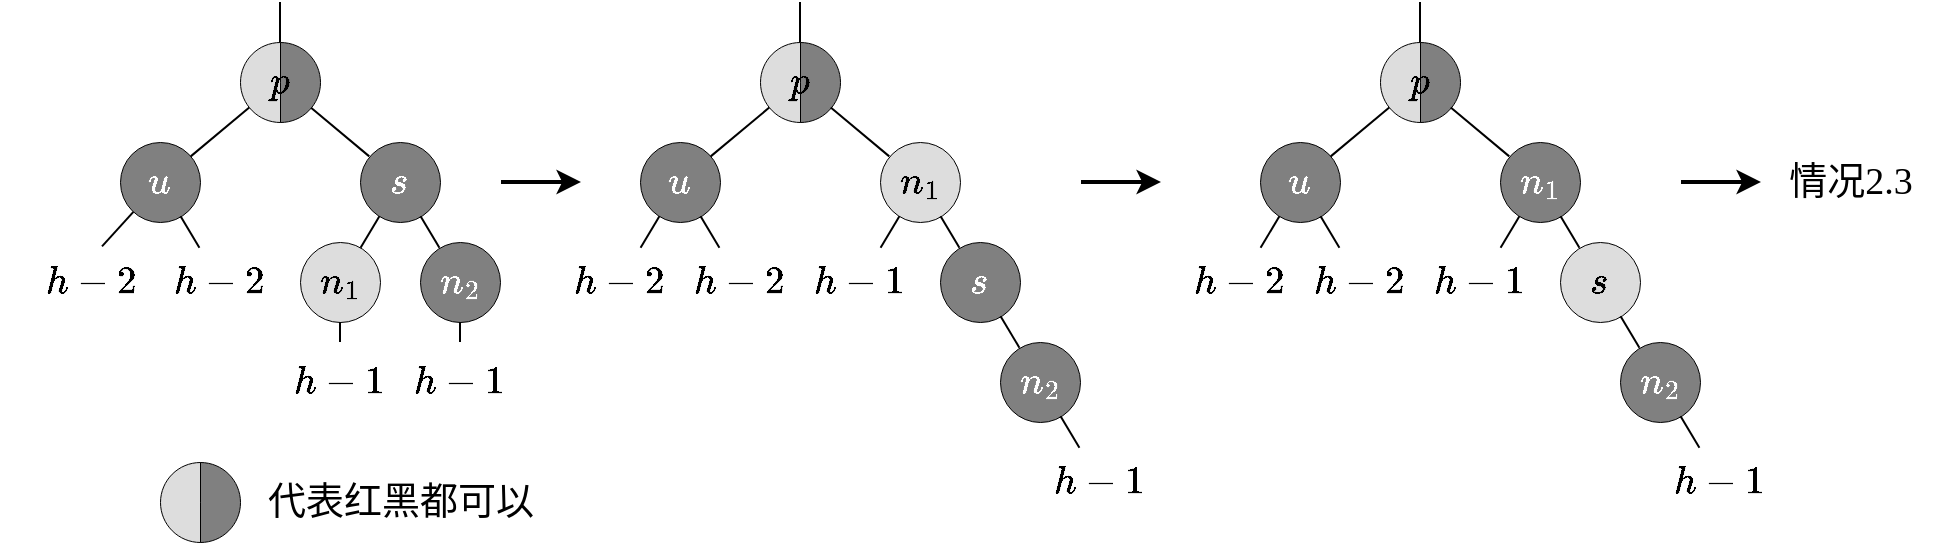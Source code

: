 <mxfile>
    <diagram id="tTgaWjl5C1lUk9n6FSm3" name="第 1 页">
        <mxGraphModel dx="539" dy="321" grid="1" gridSize="10" guides="1" tooltips="1" connect="1" arrows="1" fold="1" page="1" pageScale="1" pageWidth="827" pageHeight="1169" math="1" shadow="0">
            <root>
                <mxCell id="0"/>
                <mxCell id="1" parent="0"/>
                <mxCell id="Lfky849HFmCUxwSoeM2U-32" value="" style="group" parent="1" vertex="1" connectable="0">
                    <mxGeometry x="30" y="90" width="220" height="210" as="geometry"/>
                </mxCell>
                <mxCell id="3" style="edgeStyle=none;html=1;endArrow=none;endFill=0;" parent="Lfky849HFmCUxwSoeM2U-32" source="ZRinhEJvjxp6KxaXO4wy-42" edge="1">
                    <mxGeometry relative="1" as="geometry">
                        <mxPoint x="110" as="targetPoint"/>
                        <mxPoint x="110" y="30" as="sourcePoint"/>
                    </mxGeometry>
                </mxCell>
                <mxCell id="5" value="\(u\)" style="ellipse;whiteSpace=wrap;html=1;fontFamily=Times New Roman;fontSize=19;container=0;fillColor=#808080;fontColor=#FFFFFF;strokeWidth=0.5;fontStyle=0;" parent="Lfky849HFmCUxwSoeM2U-32" vertex="1">
                    <mxGeometry x="30" y="70" width="40" height="40" as="geometry"/>
                </mxCell>
                <mxCell id="6" style="edgeStyle=none;html=1;endArrow=none;endFill=0;" parent="Lfky849HFmCUxwSoeM2U-32" source="ZRinhEJvjxp6KxaXO4wy-42" target="5" edge="1">
                    <mxGeometry relative="1" as="geometry">
                        <mxPoint x="93.442" y="61.217" as="sourcePoint"/>
                    </mxGeometry>
                </mxCell>
                <mxCell id="7" value="\(s\)" style="ellipse;whiteSpace=wrap;html=1;fontFamily=Times New Roman;fontSize=19;container=0;fillColor=#808080;strokeWidth=0.5;fontStyle=0;fontColor=#FFFFFF;" parent="Lfky849HFmCUxwSoeM2U-32" vertex="1">
                    <mxGeometry x="150" y="70" width="40" height="40" as="geometry"/>
                </mxCell>
                <mxCell id="8" style="edgeStyle=none;html=1;endArrow=none;endFill=0;" parent="Lfky849HFmCUxwSoeM2U-32" source="ZRinhEJvjxp6KxaXO4wy-42" target="7" edge="1">
                    <mxGeometry relative="1" as="geometry">
                        <mxPoint x="126.558" y="61.217" as="sourcePoint"/>
                    </mxGeometry>
                </mxCell>
                <mxCell id="9" value="\(n_1\)" style="ellipse;whiteSpace=wrap;html=1;fontFamily=Times New Roman;fontSize=19;container=0;fillColor=#DDD;fontColor=default;strokeWidth=0.5;fontStyle=0;" parent="Lfky849HFmCUxwSoeM2U-32" vertex="1">
                    <mxGeometry x="120" y="120" width="40" height="40" as="geometry"/>
                </mxCell>
                <mxCell id="10" style="edgeStyle=none;html=1;endArrow=none;endFill=0;" parent="Lfky849HFmCUxwSoeM2U-32" source="7" target="9" edge="1">
                    <mxGeometry relative="1" as="geometry"/>
                </mxCell>
                <mxCell id="11" value="\(n_2\)" style="ellipse;whiteSpace=wrap;html=1;fontFamily=Times New Roman;fontSize=19;container=0;fillColor=#808080;fontColor=#FFFFFF;strokeWidth=0.5;fontStyle=0;" parent="Lfky849HFmCUxwSoeM2U-32" vertex="1">
                    <mxGeometry x="180" y="120" width="40" height="40" as="geometry"/>
                </mxCell>
                <mxCell id="12" style="edgeStyle=none;html=1;endArrow=none;endFill=0;" parent="Lfky849HFmCUxwSoeM2U-32" source="7" target="11" edge="1">
                    <mxGeometry relative="1" as="geometry"/>
                </mxCell>
                <mxCell id="13" value="\(h-1\)" style="ellipse;whiteSpace=wrap;html=1;fontFamily=Times New Roman;fontSize=19;container=0;fillColor=none;strokeWidth=0.5;fontStyle=0;strokeColor=none;" parent="Lfky849HFmCUxwSoeM2U-32" vertex="1">
                    <mxGeometry x="120" y="170" width="40" height="40" as="geometry"/>
                </mxCell>
                <mxCell id="14" style="edgeStyle=none;html=1;endArrow=none;endFill=0;" parent="Lfky849HFmCUxwSoeM2U-32" source="9" target="13" edge="1">
                    <mxGeometry relative="1" as="geometry">
                        <mxPoint x="140" y="170" as="targetPoint"/>
                    </mxGeometry>
                </mxCell>
                <mxCell id="15" value="\(h-1\)" style="ellipse;whiteSpace=wrap;html=1;fontFamily=Times New Roman;fontSize=19;container=0;fillColor=none;strokeWidth=0.5;fontStyle=0;strokeColor=none;" parent="Lfky849HFmCUxwSoeM2U-32" vertex="1">
                    <mxGeometry x="180" y="170" width="40" height="40" as="geometry"/>
                </mxCell>
                <mxCell id="16" style="edgeStyle=none;html=1;endArrow=none;endFill=0;" parent="Lfky849HFmCUxwSoeM2U-32" source="11" target="15" edge="1">
                    <mxGeometry relative="1" as="geometry">
                        <mxPoint x="200" y="170" as="targetPoint"/>
                    </mxGeometry>
                </mxCell>
                <mxCell id="17" value="\(h-2\)" style="ellipse;whiteSpace=wrap;html=1;fontFamily=Times New Roman;fontSize=19;container=0;fillColor=none;strokeWidth=0.5;fontStyle=0;strokeColor=none;align=right;" parent="Lfky849HFmCUxwSoeM2U-32" vertex="1">
                    <mxGeometry x="-30" y="120" width="70" height="40" as="geometry"/>
                </mxCell>
                <mxCell id="18" style="edgeStyle=none;html=1;endArrow=none;endFill=0;" parent="Lfky849HFmCUxwSoeM2U-32" source="5" target="17" edge="1">
                    <mxGeometry relative="1" as="geometry"/>
                </mxCell>
                <mxCell id="19" value="\(h-2\)" style="ellipse;whiteSpace=wrap;html=1;fontFamily=Times New Roman;fontSize=19;container=0;fillColor=none;strokeWidth=0.5;fontStyle=0;strokeColor=none;" parent="Lfky849HFmCUxwSoeM2U-32" vertex="1">
                    <mxGeometry x="60" y="120" width="40" height="40" as="geometry"/>
                </mxCell>
                <mxCell id="20" style="edgeStyle=none;html=1;endArrow=none;endFill=0;" parent="Lfky849HFmCUxwSoeM2U-32" source="5" target="19" edge="1">
                    <mxGeometry relative="1" as="geometry"/>
                </mxCell>
                <mxCell id="Lfky849HFmCUxwSoeM2U-27" value="" style="verticalLabelPosition=bottom;verticalAlign=middle;html=1;shape=mxgraph.basic.pie;startAngle=0.5;endAngle=1;strokeWidth=0.5;fontSize=19;fontFamily=Times New Roman;fillColor=#DDDDDD;fontColor=#FFFFFF;fontStyle=0;fillStyle=auto;gradientColor=none;gradientDirection=east;container=0;" parent="Lfky849HFmCUxwSoeM2U-32" vertex="1">
                    <mxGeometry x="90" y="20" width="40" height="40" as="geometry"/>
                </mxCell>
                <mxCell id="Lfky849HFmCUxwSoeM2U-29" value="" style="verticalLabelPosition=bottom;verticalAlign=middle;html=1;shape=mxgraph.basic.pie;startAngle=0;endAngle=0.5;strokeWidth=0.5;fontSize=19;fontFamily=Times New Roman;fillColor=#808080;fontColor=#FFFFFF;fontStyle=0;container=0;" parent="Lfky849HFmCUxwSoeM2U-32" vertex="1">
                    <mxGeometry x="90" y="20" width="40" height="40" as="geometry"/>
                </mxCell>
                <object label="&lt;font color=&quot;#000000&quot;&gt;\(p\)&lt;/font&gt;" id="ZRinhEJvjxp6KxaXO4wy-42">
                    <mxCell style="ellipse;whiteSpace=wrap;html=1;fontFamily=Times New Roman;fontSize=19;container=0;fillColor=none;fontColor=#FFFFFF;strokeWidth=0.5;fontStyle=0;fillStyle=auto;noLabel=0;perimeter=ellipsePerimeter;gradientColor=none;gradientDirection=east;Arc=180;strokeColor=none;" parent="Lfky849HFmCUxwSoeM2U-32" vertex="1">
                        <mxGeometry x="90" y="20" width="40" height="40" as="geometry"/>
                    </mxCell>
                </object>
                <mxCell id="42" value="" style="group" vertex="1" connectable="0" parent="1">
                    <mxGeometry x="290" y="90" width="280" height="260" as="geometry"/>
                </mxCell>
                <mxCell id="22" style="edgeStyle=none;html=1;endArrow=none;endFill=0;" edge="1" parent="42" source="41">
                    <mxGeometry relative="1" as="geometry">
                        <mxPoint x="110" as="targetPoint"/>
                        <mxPoint x="110" y="30" as="sourcePoint"/>
                    </mxGeometry>
                </mxCell>
                <mxCell id="23" value="\(u\)" style="ellipse;whiteSpace=wrap;html=1;fontFamily=Times New Roman;fontSize=19;container=0;fillColor=#808080;fontColor=#FFFFFF;strokeWidth=0.5;fontStyle=0;" vertex="1" parent="42">
                    <mxGeometry x="30" y="70" width="40" height="40" as="geometry"/>
                </mxCell>
                <mxCell id="24" style="edgeStyle=none;html=1;endArrow=none;endFill=0;" edge="1" parent="42" source="41" target="23">
                    <mxGeometry relative="1" as="geometry">
                        <mxPoint x="93.442" y="81.217" as="sourcePoint"/>
                    </mxGeometry>
                </mxCell>
                <mxCell id="25" value="\(s\)" style="ellipse;whiteSpace=wrap;html=1;fontFamily=Times New Roman;fontSize=19;container=0;fillColor=#808080;strokeWidth=0.5;fontStyle=0;fontColor=#FFFFFF;" vertex="1" parent="42">
                    <mxGeometry x="180" y="120" width="40" height="40" as="geometry"/>
                </mxCell>
                <mxCell id="27" value="\(n_1\)" style="ellipse;whiteSpace=wrap;html=1;fontFamily=Times New Roman;fontSize=19;container=0;fillColor=#DDD;fontColor=default;strokeWidth=0.5;fontStyle=0;" vertex="1" parent="42">
                    <mxGeometry x="150" y="70" width="40" height="40" as="geometry"/>
                </mxCell>
                <mxCell id="28" style="edgeStyle=none;html=1;endArrow=none;endFill=0;" edge="1" parent="42" source="25" target="27">
                    <mxGeometry relative="1" as="geometry"/>
                </mxCell>
                <mxCell id="29" value="\(n_2\)" style="ellipse;whiteSpace=wrap;html=1;fontFamily=Times New Roman;fontSize=19;container=0;fillColor=#808080;fontColor=#FFFFFF;strokeWidth=0.5;fontStyle=0;" vertex="1" parent="42">
                    <mxGeometry x="210" y="170" width="40" height="40" as="geometry"/>
                </mxCell>
                <mxCell id="30" style="edgeStyle=none;html=1;endArrow=none;endFill=0;" edge="1" parent="42" source="25" target="29">
                    <mxGeometry relative="1" as="geometry"/>
                </mxCell>
                <mxCell id="31" value="\(h-1\)" style="ellipse;whiteSpace=wrap;html=1;fontFamily=Times New Roman;fontSize=19;container=0;fillColor=none;strokeWidth=0.5;fontStyle=0;strokeColor=none;" vertex="1" parent="42">
                    <mxGeometry x="120" y="120" width="40" height="40" as="geometry"/>
                </mxCell>
                <mxCell id="32" style="edgeStyle=none;html=1;endArrow=none;endFill=0;" edge="1" parent="42" source="27" target="31">
                    <mxGeometry relative="1" as="geometry">
                        <mxPoint x="140" y="190" as="targetPoint"/>
                    </mxGeometry>
                </mxCell>
                <mxCell id="33" value="\(h-1\)" style="ellipse;whiteSpace=wrap;html=1;fontFamily=Times New Roman;fontSize=19;container=0;fillColor=none;strokeWidth=0.5;fontStyle=0;strokeColor=none;" vertex="1" parent="42">
                    <mxGeometry x="240" y="220" width="40" height="40" as="geometry"/>
                </mxCell>
                <mxCell id="34" style="edgeStyle=none;html=1;endArrow=none;endFill=0;" edge="1" parent="42" source="29" target="33">
                    <mxGeometry relative="1" as="geometry">
                        <mxPoint x="390" y="175" as="targetPoint"/>
                    </mxGeometry>
                </mxCell>
                <mxCell id="35" value="\(h-2\)" style="ellipse;whiteSpace=wrap;html=1;fontFamily=Times New Roman;fontSize=19;container=0;fillColor=none;strokeWidth=0.5;fontStyle=0;strokeColor=none;" vertex="1" parent="42">
                    <mxGeometry y="120" width="40" height="40" as="geometry"/>
                </mxCell>
                <mxCell id="36" style="edgeStyle=none;html=1;endArrow=none;endFill=0;" edge="1" parent="42" source="23" target="35">
                    <mxGeometry relative="1" as="geometry"/>
                </mxCell>
                <mxCell id="37" value="\(h-2\)" style="ellipse;whiteSpace=wrap;html=1;fontFamily=Times New Roman;fontSize=19;container=0;fillColor=none;strokeWidth=0.5;fontStyle=0;strokeColor=none;" vertex="1" parent="42">
                    <mxGeometry x="60" y="120" width="40" height="40" as="geometry"/>
                </mxCell>
                <mxCell id="38" style="edgeStyle=none;html=1;endArrow=none;endFill=0;" edge="1" parent="42" source="23" target="37">
                    <mxGeometry relative="1" as="geometry"/>
                </mxCell>
                <mxCell id="39" value="" style="verticalLabelPosition=bottom;verticalAlign=middle;html=1;shape=mxgraph.basic.pie;startAngle=0.5;endAngle=1;strokeWidth=0.5;fontSize=19;fontFamily=Times New Roman;fillColor=#DDDDDD;fontColor=#FFFFFF;fontStyle=0;fillStyle=auto;gradientColor=none;gradientDirection=east;container=0;" vertex="1" parent="42">
                    <mxGeometry x="90" y="20" width="40" height="40" as="geometry"/>
                </mxCell>
                <mxCell id="40" value="" style="verticalLabelPosition=bottom;verticalAlign=middle;html=1;shape=mxgraph.basic.pie;startAngle=0;endAngle=0.5;strokeWidth=0.5;fontSize=19;fontFamily=Times New Roman;fillColor=#808080;fontColor=#FFFFFF;fontStyle=0;container=0;" vertex="1" parent="42">
                    <mxGeometry x="90" y="20" width="40" height="40" as="geometry"/>
                </mxCell>
                <object label="&lt;font color=&quot;#000000&quot;&gt;\(p\)&lt;/font&gt;" id="41">
                    <mxCell style="ellipse;whiteSpace=wrap;html=1;fontFamily=Times New Roman;fontSize=19;container=0;fillColor=none;fontColor=#FFFFFF;strokeWidth=0.5;fontStyle=0;fillStyle=auto;noLabel=0;perimeter=ellipsePerimeter;gradientColor=none;gradientDirection=east;Arc=180;strokeColor=none;" vertex="1" parent="42">
                        <mxGeometry x="90" y="20" width="40" height="40" as="geometry"/>
                    </mxCell>
                </object>
                <mxCell id="26" style="edgeStyle=none;html=1;endArrow=none;endFill=0;" edge="1" parent="42" source="41" target="27">
                    <mxGeometry relative="1" as="geometry">
                        <mxPoint x="126.558" y="81.217" as="sourcePoint"/>
                    </mxGeometry>
                </mxCell>
                <mxCell id="43" value="" style="group" vertex="1" connectable="0" parent="1">
                    <mxGeometry x="600" y="90" width="280" height="260" as="geometry"/>
                </mxCell>
                <mxCell id="44" style="edgeStyle=none;html=1;endArrow=none;endFill=0;" edge="1" parent="43" source="62">
                    <mxGeometry relative="1" as="geometry">
                        <mxPoint x="110" as="targetPoint"/>
                        <mxPoint x="110" y="30" as="sourcePoint"/>
                    </mxGeometry>
                </mxCell>
                <mxCell id="45" value="\(u\)" style="ellipse;whiteSpace=wrap;html=1;fontFamily=Times New Roman;fontSize=19;container=0;fillColor=#808080;fontColor=#FFFFFF;strokeWidth=0.5;fontStyle=0;" vertex="1" parent="43">
                    <mxGeometry x="30" y="70" width="40" height="40" as="geometry"/>
                </mxCell>
                <mxCell id="46" style="edgeStyle=none;html=1;endArrow=none;endFill=0;" edge="1" parent="43" source="62" target="45">
                    <mxGeometry relative="1" as="geometry">
                        <mxPoint x="93.442" y="81.217" as="sourcePoint"/>
                    </mxGeometry>
                </mxCell>
                <mxCell id="47" value="\(s\)" style="ellipse;whiteSpace=wrap;html=1;fontFamily=Times New Roman;fontSize=19;container=0;fillColor=#DDD;strokeWidth=0.5;fontStyle=0;fontColor=default;" vertex="1" parent="43">
                    <mxGeometry x="180" y="120" width="40" height="40" as="geometry"/>
                </mxCell>
                <mxCell id="48" value="\(n_1\)" style="ellipse;whiteSpace=wrap;html=1;fontFamily=Times New Roman;fontSize=19;container=0;fillColor=#808080;fontColor=#FFFFFF;strokeWidth=0.5;fontStyle=0;" vertex="1" parent="43">
                    <mxGeometry x="150" y="70" width="40" height="40" as="geometry"/>
                </mxCell>
                <mxCell id="49" style="edgeStyle=none;html=1;endArrow=none;endFill=0;" edge="1" parent="43" source="47" target="48">
                    <mxGeometry relative="1" as="geometry"/>
                </mxCell>
                <mxCell id="50" value="\(n_2\)" style="ellipse;whiteSpace=wrap;html=1;fontFamily=Times New Roman;fontSize=19;container=0;fillColor=#808080;fontColor=#FFFFFF;strokeWidth=0.5;fontStyle=0;" vertex="1" parent="43">
                    <mxGeometry x="210" y="170" width="40" height="40" as="geometry"/>
                </mxCell>
                <mxCell id="51" style="edgeStyle=none;html=1;endArrow=none;endFill=0;" edge="1" parent="43" source="47" target="50">
                    <mxGeometry relative="1" as="geometry"/>
                </mxCell>
                <mxCell id="52" value="\(h-1\)" style="ellipse;whiteSpace=wrap;html=1;fontFamily=Times New Roman;fontSize=19;container=0;fillColor=none;strokeWidth=0.5;fontStyle=0;strokeColor=none;" vertex="1" parent="43">
                    <mxGeometry x="120" y="120" width="40" height="40" as="geometry"/>
                </mxCell>
                <mxCell id="53" style="edgeStyle=none;html=1;endArrow=none;endFill=0;" edge="1" parent="43" source="48" target="52">
                    <mxGeometry relative="1" as="geometry">
                        <mxPoint x="140" y="190" as="targetPoint"/>
                    </mxGeometry>
                </mxCell>
                <mxCell id="54" value="\(h-1\)" style="ellipse;whiteSpace=wrap;html=1;fontFamily=Times New Roman;fontSize=19;container=0;fillColor=none;strokeWidth=0.5;fontStyle=0;strokeColor=none;" vertex="1" parent="43">
                    <mxGeometry x="240" y="220" width="40" height="40" as="geometry"/>
                </mxCell>
                <mxCell id="55" style="edgeStyle=none;html=1;endArrow=none;endFill=0;" edge="1" parent="43" source="50" target="54">
                    <mxGeometry relative="1" as="geometry">
                        <mxPoint x="390" y="175" as="targetPoint"/>
                    </mxGeometry>
                </mxCell>
                <mxCell id="56" value="\(h-2\)" style="ellipse;whiteSpace=wrap;html=1;fontFamily=Times New Roman;fontSize=19;container=0;fillColor=none;strokeWidth=0.5;fontStyle=0;strokeColor=none;" vertex="1" parent="43">
                    <mxGeometry y="120" width="40" height="40" as="geometry"/>
                </mxCell>
                <mxCell id="57" style="edgeStyle=none;html=1;endArrow=none;endFill=0;" edge="1" parent="43" source="45" target="56">
                    <mxGeometry relative="1" as="geometry"/>
                </mxCell>
                <mxCell id="58" value="\(h-2\)" style="ellipse;whiteSpace=wrap;html=1;fontFamily=Times New Roman;fontSize=19;container=0;fillColor=none;strokeWidth=0.5;fontStyle=0;strokeColor=none;" vertex="1" parent="43">
                    <mxGeometry x="60" y="120" width="40" height="40" as="geometry"/>
                </mxCell>
                <mxCell id="59" style="edgeStyle=none;html=1;endArrow=none;endFill=0;" edge="1" parent="43" source="45" target="58">
                    <mxGeometry relative="1" as="geometry"/>
                </mxCell>
                <mxCell id="60" value="" style="verticalLabelPosition=bottom;verticalAlign=middle;html=1;shape=mxgraph.basic.pie;startAngle=0.5;endAngle=1;strokeWidth=0.5;fontSize=19;fontFamily=Times New Roman;fillColor=#DDDDDD;fontColor=#FFFFFF;fontStyle=0;fillStyle=auto;gradientColor=none;gradientDirection=east;container=0;" vertex="1" parent="43">
                    <mxGeometry x="90" y="20" width="40" height="40" as="geometry"/>
                </mxCell>
                <mxCell id="61" value="" style="verticalLabelPosition=bottom;verticalAlign=middle;html=1;shape=mxgraph.basic.pie;startAngle=0;endAngle=0.5;strokeWidth=0.5;fontSize=19;fontFamily=Times New Roman;fillColor=#808080;fontColor=#FFFFFF;fontStyle=0;container=0;" vertex="1" parent="43">
                    <mxGeometry x="90" y="20" width="40" height="40" as="geometry"/>
                </mxCell>
                <object label="&lt;font color=&quot;#000000&quot;&gt;\(p\)&lt;/font&gt;" id="62">
                    <mxCell style="ellipse;whiteSpace=wrap;html=1;fontFamily=Times New Roman;fontSize=19;container=0;fillColor=none;fontColor=#FFFFFF;strokeWidth=0.5;fontStyle=0;fillStyle=auto;noLabel=0;perimeter=ellipsePerimeter;gradientColor=none;gradientDirection=east;Arc=180;strokeColor=none;" vertex="1" parent="43">
                        <mxGeometry x="90" y="20" width="40" height="40" as="geometry"/>
                    </mxCell>
                </object>
                <mxCell id="63" style="edgeStyle=none;html=1;endArrow=none;endFill=0;" edge="1" parent="43" source="62" target="48">
                    <mxGeometry relative="1" as="geometry">
                        <mxPoint x="126.558" y="81.217" as="sourcePoint"/>
                    </mxGeometry>
                </mxCell>
                <mxCell id="64" value="" style="endArrow=classic;html=1;startSize=6;endSize=6;strokeWidth=2;" edge="1" parent="1">
                    <mxGeometry width="50" height="50" relative="1" as="geometry">
                        <mxPoint x="250.5" y="180.0" as="sourcePoint"/>
                        <mxPoint x="290.5" y="180.0" as="targetPoint"/>
                    </mxGeometry>
                </mxCell>
                <mxCell id="65" value="" style="endArrow=classic;html=1;startSize=6;endSize=6;strokeWidth=2;" edge="1" parent="1">
                    <mxGeometry width="50" height="50" relative="1" as="geometry">
                        <mxPoint x="540.5" y="180.0" as="sourcePoint"/>
                        <mxPoint x="580.5" y="180.0" as="targetPoint"/>
                    </mxGeometry>
                </mxCell>
                <mxCell id="66" value="" style="endArrow=classic;html=1;startSize=6;endSize=6;strokeWidth=2;" edge="1" parent="1">
                    <mxGeometry width="50" height="50" relative="1" as="geometry">
                        <mxPoint x="840.5" y="180.0" as="sourcePoint"/>
                        <mxPoint x="880.5" y="180.0" as="targetPoint"/>
                    </mxGeometry>
                </mxCell>
                <mxCell id="67" value="情况2.3" style="text;html=1;align=center;verticalAlign=middle;resizable=0;points=[];autosize=1;strokeColor=none;fillColor=none;fontSize=19;fontFamily=SimSun;" vertex="1" parent="1">
                    <mxGeometry x="880" y="160" width="90" height="40" as="geometry"/>
                </mxCell>
                <mxCell id="72" value="" style="group" vertex="1" connectable="0" parent="1">
                    <mxGeometry x="80" y="320" width="200" height="40" as="geometry"/>
                </mxCell>
                <mxCell id="68" value="" style="verticalLabelPosition=bottom;verticalAlign=middle;html=1;shape=mxgraph.basic.pie;startAngle=0.5;endAngle=1;strokeWidth=0.5;fontSize=19;fontFamily=Times New Roman;fillColor=#DDDDDD;fontColor=#FFFFFF;fontStyle=0;fillStyle=auto;gradientColor=none;gradientDirection=east;container=0;" vertex="1" parent="72">
                    <mxGeometry width="40" height="40" as="geometry"/>
                </mxCell>
                <mxCell id="69" value="" style="verticalLabelPosition=bottom;verticalAlign=middle;html=1;shape=mxgraph.basic.pie;startAngle=0;endAngle=0.5;strokeWidth=0.5;fontSize=19;fontFamily=Times New Roman;fillColor=#808080;fontColor=#FFFFFF;fontStyle=0;container=0;" vertex="1" parent="72">
                    <mxGeometry width="40" height="40" as="geometry"/>
                </mxCell>
                <mxCell id="71" value="代表红黑都可以" style="text;html=1;align=center;verticalAlign=middle;resizable=0;points=[];autosize=1;strokeColor=none;fillColor=none;fontSize=19;fontFamily=SimSun;" vertex="1" parent="72">
                    <mxGeometry x="40" width="160" height="40" as="geometry"/>
                </mxCell>
            </root>
        </mxGraphModel>
    </diagram>
</mxfile>